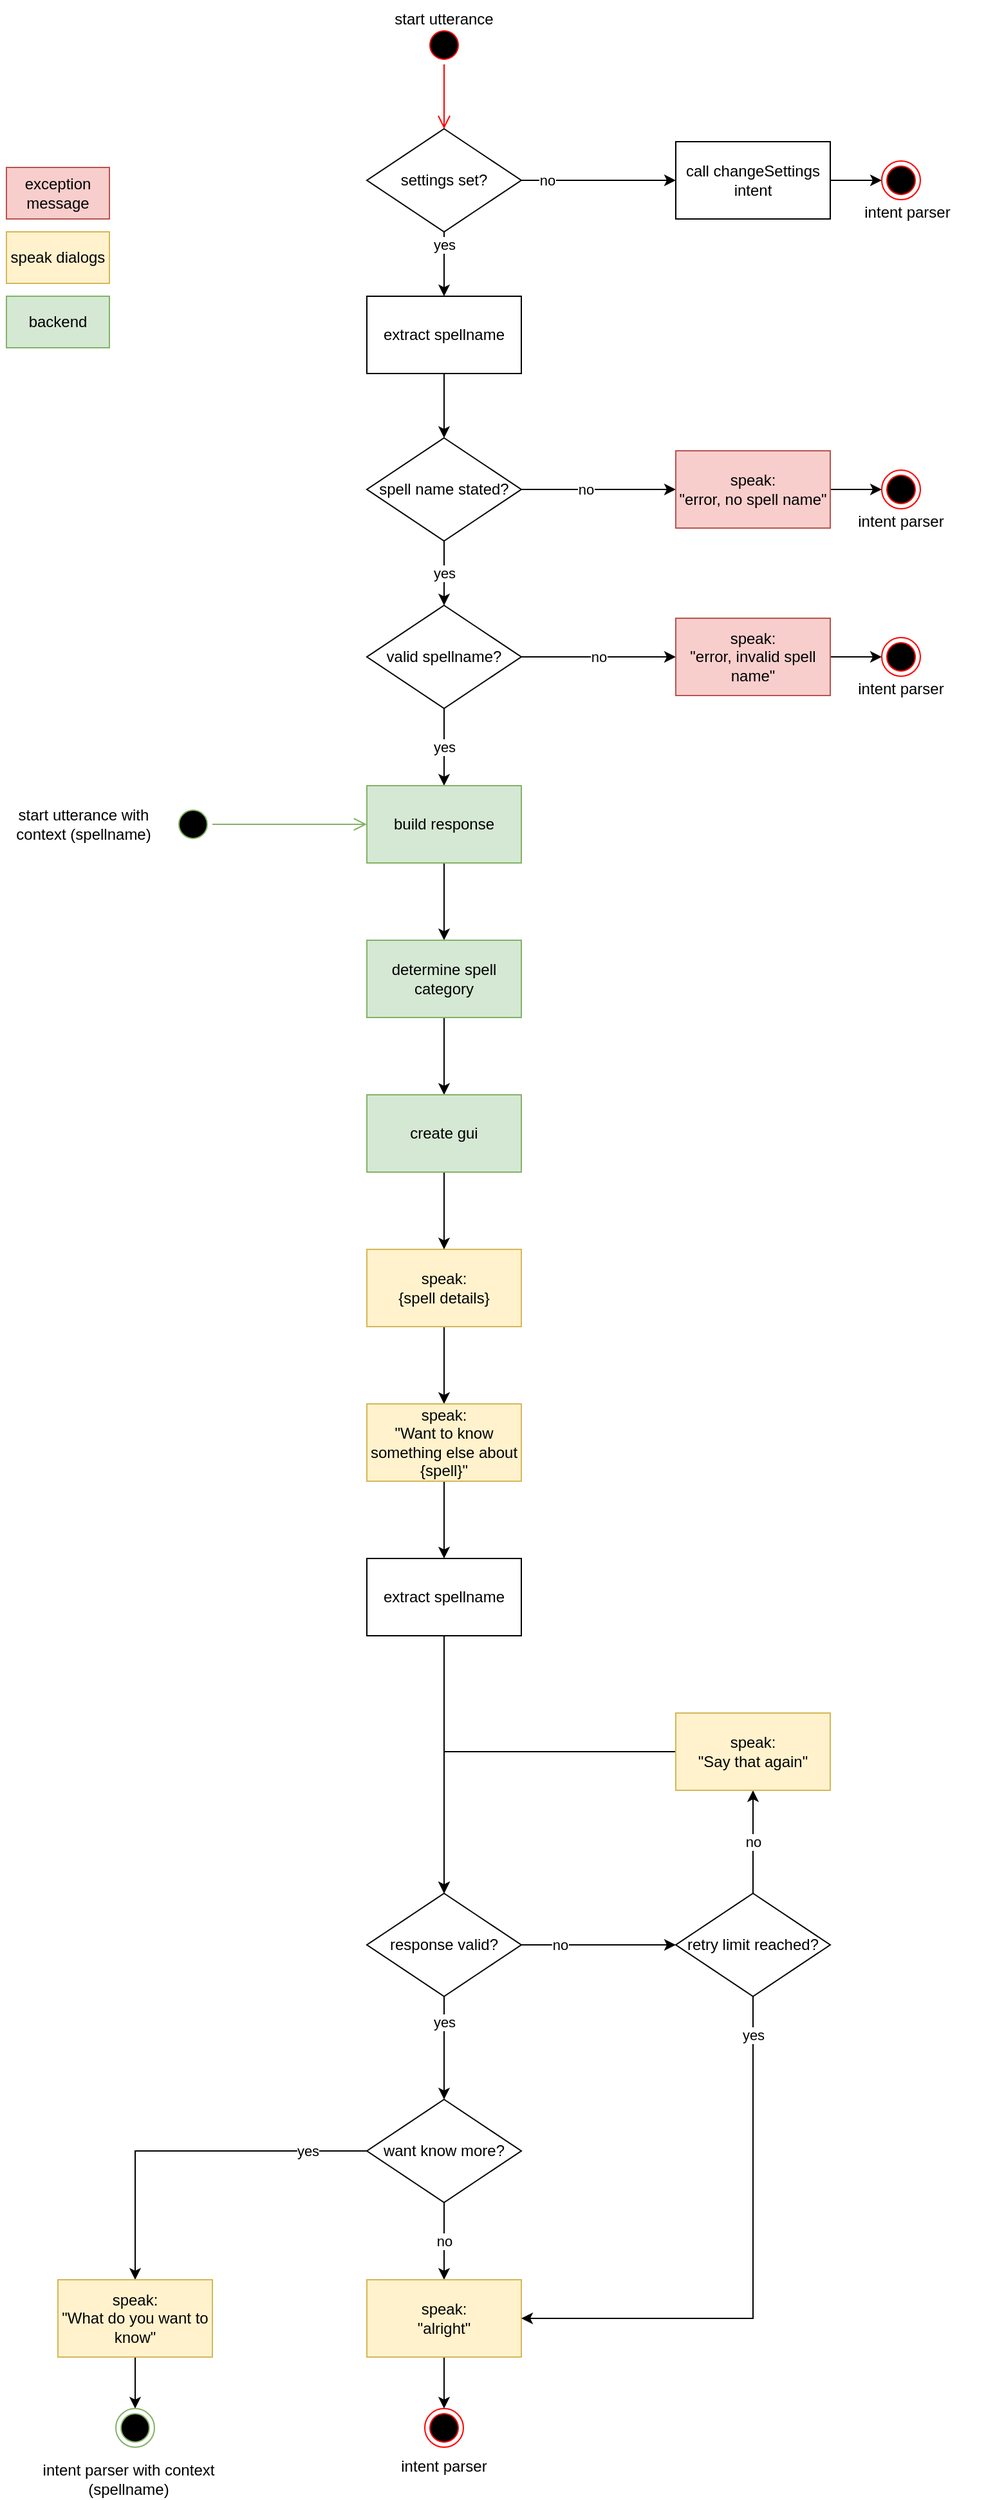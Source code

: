<mxfile version="15.4.0" type="device"><diagram id="C5RBs43oDa-KdzZeNtuy" name="Page-1"><mxGraphModel dx="1673" dy="2136" grid="1" gridSize="10" guides="1" tooltips="1" connect="1" arrows="1" fold="1" page="1" pageScale="1" pageWidth="827" pageHeight="1169" math="0" shadow="0"><root><mxCell id="WIyWlLk6GJQsqaUBKTNV-0"/><mxCell id="WIyWlLk6GJQsqaUBKTNV-1" parent="WIyWlLk6GJQsqaUBKTNV-0"/><mxCell id="3QQpuneJnvgC7li6lilM-50" style="edgeStyle=orthogonalEdgeStyle;rounded=0;orthogonalLoop=1;jettySize=auto;html=1;exitX=0.5;exitY=1;exitDx=0;exitDy=0;entryX=0.5;entryY=0;entryDx=0;entryDy=0;" parent="WIyWlLk6GJQsqaUBKTNV-1" source="3QQpuneJnvgC7li6lilM-3" target="3QQpuneJnvgC7li6lilM-49" edge="1"><mxGeometry relative="1" as="geometry"/></mxCell><mxCell id="3QQpuneJnvgC7li6lilM-3" value="extract spellname" style="rounded=0;whiteSpace=wrap;html=1;" parent="WIyWlLk6GJQsqaUBKTNV-1" vertex="1"><mxGeometry x="320" y="140" width="120" height="60" as="geometry"/></mxCell><mxCell id="3QQpuneJnvgC7li6lilM-0" value="" style="ellipse;html=1;shape=startState;fillColor=#000000;strokeColor=#ff0000;" parent="WIyWlLk6GJQsqaUBKTNV-1" vertex="1"><mxGeometry x="365" y="-70" width="30" height="30" as="geometry"/></mxCell><mxCell id="3QQpuneJnvgC7li6lilM-1" value="" style="edgeStyle=orthogonalEdgeStyle;html=1;verticalAlign=bottom;endArrow=open;endSize=8;strokeColor=#ff0000;rounded=0;entryX=0.5;entryY=0;entryDx=0;entryDy=0;" parent="WIyWlLk6GJQsqaUBKTNV-1" source="3QQpuneJnvgC7li6lilM-0" target="im3UEFKRG190BLaAkbtl-1" edge="1"><mxGeometry relative="1" as="geometry"><mxPoint x="380" y="10" as="targetPoint"/></mxGeometry></mxCell><mxCell id="3QQpuneJnvgC7li6lilM-2" value="start utterance" style="text;html=1;strokeColor=none;fillColor=none;align=center;verticalAlign=middle;whiteSpace=wrap;rounded=0;" parent="WIyWlLk6GJQsqaUBKTNV-1" vertex="1"><mxGeometry x="320" y="-90" width="120" height="30" as="geometry"/></mxCell><mxCell id="3QQpuneJnvgC7li6lilM-11" value="no" style="edgeStyle=orthogonalEdgeStyle;rounded=0;orthogonalLoop=1;jettySize=auto;html=1;exitX=1;exitY=0.5;exitDx=0;exitDy=0;entryX=0;entryY=0.5;entryDx=0;entryDy=0;" parent="WIyWlLk6GJQsqaUBKTNV-1" source="3QQpuneJnvgC7li6lilM-7" target="3QQpuneJnvgC7li6lilM-8" edge="1"><mxGeometry relative="1" as="geometry"/></mxCell><mxCell id="3QQpuneJnvgC7li6lilM-12" value="no" style="edgeStyle=orthogonalEdgeStyle;rounded=0;orthogonalLoop=1;jettySize=auto;html=1;exitX=1;exitY=0.5;exitDx=0;exitDy=0;entryX=0;entryY=0.5;entryDx=0;entryDy=0;" parent="WIyWlLk6GJQsqaUBKTNV-1" source="3QQpuneJnvgC7li6lilM-49" target="3QQpuneJnvgC7li6lilM-9" edge="1"><mxGeometry x="-0.167" relative="1" as="geometry"><Array as="points"/><mxPoint as="offset"/></mxGeometry></mxCell><mxCell id="3QQpuneJnvgC7li6lilM-18" value="yes" style="edgeStyle=orthogonalEdgeStyle;rounded=0;orthogonalLoop=1;jettySize=auto;html=1;exitX=0.5;exitY=1;exitDx=0;exitDy=0;entryX=0.5;entryY=0;entryDx=0;entryDy=0;" parent="WIyWlLk6GJQsqaUBKTNV-1" source="3QQpuneJnvgC7li6lilM-7" target="3QQpuneJnvgC7li6lilM-17" edge="1"><mxGeometry relative="1" as="geometry"/></mxCell><mxCell id="3QQpuneJnvgC7li6lilM-7" value="valid spellname?" style="rhombus;whiteSpace=wrap;html=1;" parent="WIyWlLk6GJQsqaUBKTNV-1" vertex="1"><mxGeometry x="320" y="380" width="120" height="80" as="geometry"/></mxCell><mxCell id="3QQpuneJnvgC7li6lilM-15" style="edgeStyle=orthogonalEdgeStyle;rounded=0;orthogonalLoop=1;jettySize=auto;html=1;exitX=1;exitY=0.5;exitDx=0;exitDy=0;entryX=0;entryY=0.5;entryDx=0;entryDy=0;" parent="WIyWlLk6GJQsqaUBKTNV-1" source="3QQpuneJnvgC7li6lilM-8" target="3QQpuneJnvgC7li6lilM-14" edge="1"><mxGeometry relative="1" as="geometry"/></mxCell><mxCell id="3QQpuneJnvgC7li6lilM-8" value="speak:&lt;br&gt;&quot;error, invalid spell name&quot;" style="rounded=0;whiteSpace=wrap;html=1;fillColor=#f8cecc;strokeColor=#b85450;" parent="WIyWlLk6GJQsqaUBKTNV-1" vertex="1"><mxGeometry x="560" y="390" width="120" height="60" as="geometry"/></mxCell><mxCell id="3QQpuneJnvgC7li6lilM-53" style="edgeStyle=orthogonalEdgeStyle;rounded=0;orthogonalLoop=1;jettySize=auto;html=1;exitX=1;exitY=0.5;exitDx=0;exitDy=0;entryX=0;entryY=0.5;entryDx=0;entryDy=0;" parent="WIyWlLk6GJQsqaUBKTNV-1" source="3QQpuneJnvgC7li6lilM-9" target="3QQpuneJnvgC7li6lilM-52" edge="1"><mxGeometry relative="1" as="geometry"/></mxCell><mxCell id="3QQpuneJnvgC7li6lilM-9" value="speak: &lt;br&gt;&quot;error, no spell name&quot;" style="rounded=0;whiteSpace=wrap;html=1;fillColor=#f8cecc;strokeColor=#b85450;" parent="WIyWlLk6GJQsqaUBKTNV-1" vertex="1"><mxGeometry x="560" y="260" width="120" height="60" as="geometry"/></mxCell><mxCell id="3QQpuneJnvgC7li6lilM-14" value="" style="ellipse;html=1;shape=endState;fillColor=#000000;strokeColor=#ff0000;" parent="WIyWlLk6GJQsqaUBKTNV-1" vertex="1"><mxGeometry x="720" y="405" width="30" height="30" as="geometry"/></mxCell><mxCell id="QfWGrXXUQbNnR61NAnca-1" style="edgeStyle=orthogonalEdgeStyle;rounded=0;orthogonalLoop=1;jettySize=auto;html=1;exitX=0.5;exitY=1;exitDx=0;exitDy=0;entryX=0.5;entryY=0;entryDx=0;entryDy=0;" parent="WIyWlLk6GJQsqaUBKTNV-1" source="3QQpuneJnvgC7li6lilM-17" target="QfWGrXXUQbNnR61NAnca-0" edge="1"><mxGeometry relative="1" as="geometry"/></mxCell><mxCell id="3QQpuneJnvgC7li6lilM-17" value="build response" style="rounded=0;whiteSpace=wrap;html=1;fillColor=#d5e8d4;strokeColor=#82b366;" parent="WIyWlLk6GJQsqaUBKTNV-1" vertex="1"><mxGeometry x="320" y="520" width="120" height="60" as="geometry"/></mxCell><mxCell id="3QQpuneJnvgC7li6lilM-24" style="edgeStyle=orthogonalEdgeStyle;rounded=0;orthogonalLoop=1;jettySize=auto;html=1;exitX=0.5;exitY=1;exitDx=0;exitDy=0;entryX=0.5;entryY=0;entryDx=0;entryDy=0;" parent="WIyWlLk6GJQsqaUBKTNV-1" source="3QQpuneJnvgC7li6lilM-19" target="3QQpuneJnvgC7li6lilM-23" edge="1"><mxGeometry relative="1" as="geometry"/></mxCell><mxCell id="3QQpuneJnvgC7li6lilM-19" value="speak:&lt;br&gt;{spell details}" style="rounded=0;whiteSpace=wrap;html=1;fillColor=#fff2cc;strokeColor=#d6b656;" parent="WIyWlLk6GJQsqaUBKTNV-1" vertex="1"><mxGeometry x="320" y="880" width="120" height="60" as="geometry"/></mxCell><mxCell id="3QQpuneJnvgC7li6lilM-56" style="edgeStyle=orthogonalEdgeStyle;rounded=0;orthogonalLoop=1;jettySize=auto;html=1;exitX=0.5;exitY=1;exitDx=0;exitDy=0;entryX=0.5;entryY=0;entryDx=0;entryDy=0;startArrow=none;" parent="WIyWlLk6GJQsqaUBKTNV-1" source="ZeLuntcafZLdlLCp4W9a-0" target="3QQpuneJnvgC7li6lilM-55" edge="1"><mxGeometry relative="1" as="geometry"/></mxCell><mxCell id="ZeLuntcafZLdlLCp4W9a-2" value="" style="edgeStyle=orthogonalEdgeStyle;rounded=0;orthogonalLoop=1;jettySize=auto;html=1;" edge="1" parent="WIyWlLk6GJQsqaUBKTNV-1" source="3QQpuneJnvgC7li6lilM-23" target="ZeLuntcafZLdlLCp4W9a-0"><mxGeometry relative="1" as="geometry"/></mxCell><mxCell id="3QQpuneJnvgC7li6lilM-23" value="speak:&lt;br&gt;&quot;Want to know something else about {spell}&quot;" style="rounded=0;whiteSpace=wrap;html=1;fillColor=#fff2cc;strokeColor=#d6b656;" parent="WIyWlLk6GJQsqaUBKTNV-1" vertex="1"><mxGeometry x="320" y="1000" width="120" height="60" as="geometry"/></mxCell><mxCell id="3QQpuneJnvgC7li6lilM-31" value="no" style="edgeStyle=orthogonalEdgeStyle;rounded=0;orthogonalLoop=1;jettySize=auto;html=1;exitX=0.5;exitY=1;exitDx=0;exitDy=0;entryX=0.5;entryY=0;entryDx=0;entryDy=0;" parent="WIyWlLk6GJQsqaUBKTNV-1" source="3QQpuneJnvgC7li6lilM-26" target="3QQpuneJnvgC7li6lilM-29" edge="1"><mxGeometry relative="1" as="geometry"/></mxCell><mxCell id="3QQpuneJnvgC7li6lilM-34" value="yes" style="edgeStyle=orthogonalEdgeStyle;rounded=0;orthogonalLoop=1;jettySize=auto;html=1;exitX=0;exitY=0.5;exitDx=0;exitDy=0;entryX=0.5;entryY=0;entryDx=0;entryDy=0;" parent="WIyWlLk6GJQsqaUBKTNV-1" source="3QQpuneJnvgC7li6lilM-26" target="3QQpuneJnvgC7li6lilM-33" edge="1"><mxGeometry x="-0.667" relative="1" as="geometry"><mxPoint as="offset"/></mxGeometry></mxCell><mxCell id="3QQpuneJnvgC7li6lilM-26" value="want know more?" style="rhombus;whiteSpace=wrap;html=1;" parent="WIyWlLk6GJQsqaUBKTNV-1" vertex="1"><mxGeometry x="320" y="1540" width="120" height="80" as="geometry"/></mxCell><mxCell id="3QQpuneJnvgC7li6lilM-45" style="edgeStyle=orthogonalEdgeStyle;rounded=0;orthogonalLoop=1;jettySize=auto;html=1;exitX=0.5;exitY=1;exitDx=0;exitDy=0;entryX=0.5;entryY=0;entryDx=0;entryDy=0;" parent="WIyWlLk6GJQsqaUBKTNV-1" source="3QQpuneJnvgC7li6lilM-29" target="3QQpuneJnvgC7li6lilM-44" edge="1"><mxGeometry relative="1" as="geometry"/></mxCell><mxCell id="3QQpuneJnvgC7li6lilM-29" value="speak:&lt;br&gt;&quot;alright&quot;" style="rounded=0;whiteSpace=wrap;html=1;fillColor=#fff2cc;strokeColor=#d6b656;" parent="WIyWlLk6GJQsqaUBKTNV-1" vertex="1"><mxGeometry x="320" y="1680" width="120" height="60" as="geometry"/></mxCell><mxCell id="3QQpuneJnvgC7li6lilM-43" style="edgeStyle=orthogonalEdgeStyle;rounded=0;orthogonalLoop=1;jettySize=auto;html=1;exitX=0.5;exitY=1;exitDx=0;exitDy=0;entryX=0.5;entryY=0;entryDx=0;entryDy=0;" parent="WIyWlLk6GJQsqaUBKTNV-1" source="3QQpuneJnvgC7li6lilM-33" target="3QQpuneJnvgC7li6lilM-42" edge="1"><mxGeometry relative="1" as="geometry"/></mxCell><mxCell id="3QQpuneJnvgC7li6lilM-33" value="speak:&lt;br&gt;&quot;What do you want to know&quot;" style="rounded=0;whiteSpace=wrap;html=1;fillColor=#fff2cc;strokeColor=#d6b656;" parent="WIyWlLk6GJQsqaUBKTNV-1" vertex="1"><mxGeometry x="80" y="1680" width="120" height="60" as="geometry"/></mxCell><mxCell id="3QQpuneJnvgC7li6lilM-61" value="yes" style="edgeStyle=orthogonalEdgeStyle;rounded=0;orthogonalLoop=1;jettySize=auto;html=1;exitX=0.5;exitY=1;exitDx=0;exitDy=0;entryX=1;entryY=0.5;entryDx=0;entryDy=0;" parent="WIyWlLk6GJQsqaUBKTNV-1" source="3QQpuneJnvgC7li6lilM-35" target="3QQpuneJnvgC7li6lilM-29" edge="1"><mxGeometry x="-0.861" relative="1" as="geometry"><mxPoint as="offset"/></mxGeometry></mxCell><mxCell id="3QQpuneJnvgC7li6lilM-64" value="no" style="edgeStyle=none;rounded=0;orthogonalLoop=1;jettySize=auto;html=1;exitX=0.5;exitY=0;exitDx=0;exitDy=0;entryX=0.5;entryY=1;entryDx=0;entryDy=0;" parent="WIyWlLk6GJQsqaUBKTNV-1" source="3QQpuneJnvgC7li6lilM-35" target="3QQpuneJnvgC7li6lilM-57" edge="1"><mxGeometry relative="1" as="geometry"/></mxCell><mxCell id="3QQpuneJnvgC7li6lilM-35" value="retry limit reached?" style="rhombus;whiteSpace=wrap;html=1;" parent="WIyWlLk6GJQsqaUBKTNV-1" vertex="1"><mxGeometry x="560" y="1380" width="120" height="80" as="geometry"/></mxCell><mxCell id="3QQpuneJnvgC7li6lilM-40" value="" style="ellipse;html=1;shape=startState;fillColor=#000000;strokeColor=#82b366;" parent="WIyWlLk6GJQsqaUBKTNV-1" vertex="1"><mxGeometry x="170" y="535" width="30" height="30" as="geometry"/></mxCell><mxCell id="3QQpuneJnvgC7li6lilM-41" value="" style="edgeStyle=orthogonalEdgeStyle;html=1;verticalAlign=bottom;endArrow=open;endSize=8;strokeColor=#82b366;rounded=0;entryX=0;entryY=0.5;entryDx=0;entryDy=0;fillColor=#d5e8d4;" parent="WIyWlLk6GJQsqaUBKTNV-1" source="3QQpuneJnvgC7li6lilM-40" target="3QQpuneJnvgC7li6lilM-17" edge="1"><mxGeometry relative="1" as="geometry"><mxPoint x="460.0" y="564.66" as="targetPoint"/></mxGeometry></mxCell><mxCell id="3QQpuneJnvgC7li6lilM-42" value="" style="ellipse;html=1;shape=endState;fillColor=#000000;strokeColor=#82b366;" parent="WIyWlLk6GJQsqaUBKTNV-1" vertex="1"><mxGeometry x="125" y="1780" width="30" height="30" as="geometry"/></mxCell><mxCell id="3QQpuneJnvgC7li6lilM-44" value="" style="ellipse;html=1;shape=endState;fillColor=#000000;strokeColor=#ff0000;" parent="WIyWlLk6GJQsqaUBKTNV-1" vertex="1"><mxGeometry x="365" y="1780" width="30" height="30" as="geometry"/></mxCell><mxCell id="3QQpuneJnvgC7li6lilM-46" value="start utterance with context (spellname)" style="text;html=1;strokeColor=none;fillColor=none;align=center;verticalAlign=middle;whiteSpace=wrap;rounded=0;" parent="WIyWlLk6GJQsqaUBKTNV-1" vertex="1"><mxGeometry x="40.0" y="535" width="120" height="30" as="geometry"/></mxCell><mxCell id="3QQpuneJnvgC7li6lilM-47" value="intent parser with context (spellname)" style="text;html=1;strokeColor=none;fillColor=none;align=center;verticalAlign=middle;whiteSpace=wrap;rounded=0;" parent="WIyWlLk6GJQsqaUBKTNV-1" vertex="1"><mxGeometry x="35" y="1820" width="200" height="30" as="geometry"/></mxCell><mxCell id="3QQpuneJnvgC7li6lilM-48" value="intent parser" style="text;html=1;strokeColor=none;fillColor=none;align=center;verticalAlign=middle;whiteSpace=wrap;rounded=0;" parent="WIyWlLk6GJQsqaUBKTNV-1" vertex="1"><mxGeometry x="320" y="1810" width="120" height="30" as="geometry"/></mxCell><mxCell id="3QQpuneJnvgC7li6lilM-51" value="yes" style="edgeStyle=orthogonalEdgeStyle;rounded=0;orthogonalLoop=1;jettySize=auto;html=1;exitX=0.5;exitY=1;exitDx=0;exitDy=0;entryX=0.5;entryY=0;entryDx=0;entryDy=0;" parent="WIyWlLk6GJQsqaUBKTNV-1" source="3QQpuneJnvgC7li6lilM-49" target="3QQpuneJnvgC7li6lilM-7" edge="1"><mxGeometry relative="1" as="geometry"/></mxCell><mxCell id="3QQpuneJnvgC7li6lilM-49" value="spell name stated?" style="rhombus;whiteSpace=wrap;html=1;" parent="WIyWlLk6GJQsqaUBKTNV-1" vertex="1"><mxGeometry x="320" y="250" width="120" height="80" as="geometry"/></mxCell><mxCell id="3QQpuneJnvgC7li6lilM-52" value="" style="ellipse;html=1;shape=endState;fillColor=#000000;strokeColor=#ff0000;" parent="WIyWlLk6GJQsqaUBKTNV-1" vertex="1"><mxGeometry x="720" y="275" width="30" height="30" as="geometry"/></mxCell><mxCell id="3QQpuneJnvgC7li6lilM-59" value="yes" style="edgeStyle=orthogonalEdgeStyle;rounded=0;orthogonalLoop=1;jettySize=auto;html=1;exitX=0.5;exitY=1;exitDx=0;exitDy=0;entryX=0.5;entryY=0;entryDx=0;entryDy=0;" parent="WIyWlLk6GJQsqaUBKTNV-1" source="3QQpuneJnvgC7li6lilM-55" target="3QQpuneJnvgC7li6lilM-26" edge="1"><mxGeometry x="-0.5" relative="1" as="geometry"><mxPoint as="offset"/></mxGeometry></mxCell><mxCell id="3QQpuneJnvgC7li6lilM-63" value="no" style="edgeStyle=none;rounded=0;orthogonalLoop=1;jettySize=auto;html=1;exitX=1;exitY=0.5;exitDx=0;exitDy=0;entryX=0;entryY=0.5;entryDx=0;entryDy=0;" parent="WIyWlLk6GJQsqaUBKTNV-1" source="3QQpuneJnvgC7li6lilM-55" target="3QQpuneJnvgC7li6lilM-35" edge="1"><mxGeometry x="-0.5" relative="1" as="geometry"><mxPoint as="offset"/></mxGeometry></mxCell><mxCell id="3QQpuneJnvgC7li6lilM-55" value="response valid?" style="rhombus;whiteSpace=wrap;html=1;" parent="WIyWlLk6GJQsqaUBKTNV-1" vertex="1"><mxGeometry x="320" y="1380" width="120" height="80" as="geometry"/></mxCell><mxCell id="3QQpuneJnvgC7li6lilM-65" style="edgeStyle=orthogonalEdgeStyle;rounded=0;orthogonalLoop=1;jettySize=auto;html=1;exitX=0;exitY=0.5;exitDx=0;exitDy=0;entryX=0.5;entryY=0;entryDx=0;entryDy=0;" parent="WIyWlLk6GJQsqaUBKTNV-1" source="3QQpuneJnvgC7li6lilM-57" target="3QQpuneJnvgC7li6lilM-55" edge="1"><mxGeometry relative="1" as="geometry"><mxPoint x="470" y="1290" as="targetPoint"/></mxGeometry></mxCell><mxCell id="3QQpuneJnvgC7li6lilM-57" value="speak:&lt;br&gt;&quot;Say that again&quot;" style="rounded=0;whiteSpace=wrap;html=1;fillColor=#fff2cc;strokeColor=#d6b656;" parent="WIyWlLk6GJQsqaUBKTNV-1" vertex="1"><mxGeometry x="560" y="1240" width="120" height="60" as="geometry"/></mxCell><mxCell id="3QQpuneJnvgC7li6lilM-66" value="intent parser" style="text;html=1;strokeColor=none;fillColor=none;align=center;verticalAlign=middle;whiteSpace=wrap;rounded=0;" parent="WIyWlLk6GJQsqaUBKTNV-1" vertex="1"><mxGeometry x="675" y="430" width="120" height="30" as="geometry"/></mxCell><mxCell id="3QQpuneJnvgC7li6lilM-67" value="intent parser" style="text;html=1;strokeColor=none;fillColor=none;align=center;verticalAlign=middle;whiteSpace=wrap;rounded=0;" parent="WIyWlLk6GJQsqaUBKTNV-1" vertex="1"><mxGeometry x="675" y="300" width="120" height="30" as="geometry"/></mxCell><mxCell id="3QQpuneJnvgC7li6lilM-68" value="exception message" style="rounded=0;whiteSpace=wrap;html=1;fillColor=#f8cecc;strokeColor=#b85450;" parent="WIyWlLk6GJQsqaUBKTNV-1" vertex="1"><mxGeometry x="40" y="40" width="80" height="40" as="geometry"/></mxCell><mxCell id="3QQpuneJnvgC7li6lilM-69" value="backend" style="rounded=0;whiteSpace=wrap;html=1;fillColor=#d5e8d4;strokeColor=#82b366;" parent="WIyWlLk6GJQsqaUBKTNV-1" vertex="1"><mxGeometry x="40" y="140" width="80" height="40" as="geometry"/></mxCell><mxCell id="3QQpuneJnvgC7li6lilM-70" value="speak dialogs" style="rounded=0;whiteSpace=wrap;html=1;fillColor=#fff2cc;strokeColor=#d6b656;" parent="WIyWlLk6GJQsqaUBKTNV-1" vertex="1"><mxGeometry x="40" y="90" width="80" height="40" as="geometry"/></mxCell><mxCell id="im3UEFKRG190BLaAkbtl-2" value="yes" style="edgeStyle=orthogonalEdgeStyle;rounded=0;orthogonalLoop=1;jettySize=auto;html=1;exitX=0.5;exitY=1;exitDx=0;exitDy=0;entryX=0.5;entryY=0;entryDx=0;entryDy=0;" parent="WIyWlLk6GJQsqaUBKTNV-1" source="im3UEFKRG190BLaAkbtl-1" target="3QQpuneJnvgC7li6lilM-3" edge="1"><mxGeometry x="-0.6" relative="1" as="geometry"><mxPoint as="offset"/></mxGeometry></mxCell><mxCell id="im3UEFKRG190BLaAkbtl-7" value="no" style="edgeStyle=orthogonalEdgeStyle;rounded=0;orthogonalLoop=1;jettySize=auto;html=1;exitX=1;exitY=0.5;exitDx=0;exitDy=0;entryX=0;entryY=0.5;entryDx=0;entryDy=0;" parent="WIyWlLk6GJQsqaUBKTNV-1" source="im3UEFKRG190BLaAkbtl-1" target="im3UEFKRG190BLaAkbtl-3" edge="1"><mxGeometry x="-0.667" relative="1" as="geometry"><mxPoint as="offset"/></mxGeometry></mxCell><mxCell id="im3UEFKRG190BLaAkbtl-1" value="settings set?" style="rhombus;whiteSpace=wrap;html=1;" parent="WIyWlLk6GJQsqaUBKTNV-1" vertex="1"><mxGeometry x="320" y="10" width="120" height="80" as="geometry"/></mxCell><mxCell id="im3UEFKRG190BLaAkbtl-6" style="edgeStyle=orthogonalEdgeStyle;rounded=0;orthogonalLoop=1;jettySize=auto;html=1;exitX=1;exitY=0.5;exitDx=0;exitDy=0;entryX=0;entryY=0.5;entryDx=0;entryDy=0;" parent="WIyWlLk6GJQsqaUBKTNV-1" source="im3UEFKRG190BLaAkbtl-3" target="im3UEFKRG190BLaAkbtl-4" edge="1"><mxGeometry relative="1" as="geometry"/></mxCell><mxCell id="im3UEFKRG190BLaAkbtl-3" value="call changeSettings intent" style="rounded=0;whiteSpace=wrap;html=1;" parent="WIyWlLk6GJQsqaUBKTNV-1" vertex="1"><mxGeometry x="560" y="20" width="120" height="60" as="geometry"/></mxCell><mxCell id="im3UEFKRG190BLaAkbtl-4" value="" style="ellipse;html=1;shape=endState;fillColor=#000000;strokeColor=#ff0000;" parent="WIyWlLk6GJQsqaUBKTNV-1" vertex="1"><mxGeometry x="720" y="35" width="30" height="30" as="geometry"/></mxCell><mxCell id="im3UEFKRG190BLaAkbtl-5" value="intent parser" style="text;html=1;strokeColor=none;fillColor=none;align=center;verticalAlign=middle;whiteSpace=wrap;rounded=0;" parent="WIyWlLk6GJQsqaUBKTNV-1" vertex="1"><mxGeometry x="680" y="60" width="120" height="30" as="geometry"/></mxCell><mxCell id="QfWGrXXUQbNnR61NAnca-4" style="edgeStyle=orthogonalEdgeStyle;rounded=0;orthogonalLoop=1;jettySize=auto;html=1;exitX=0.5;exitY=1;exitDx=0;exitDy=0;entryX=0.5;entryY=0;entryDx=0;entryDy=0;" parent="WIyWlLk6GJQsqaUBKTNV-1" source="QfWGrXXUQbNnR61NAnca-0" target="QfWGrXXUQbNnR61NAnca-3" edge="1"><mxGeometry relative="1" as="geometry"/></mxCell><mxCell id="QfWGrXXUQbNnR61NAnca-0" value="determine spell category" style="rounded=0;whiteSpace=wrap;html=1;fillColor=#d5e8d4;strokeColor=#82b366;" parent="WIyWlLk6GJQsqaUBKTNV-1" vertex="1"><mxGeometry x="320" y="640" width="120" height="60" as="geometry"/></mxCell><mxCell id="QfWGrXXUQbNnR61NAnca-5" style="edgeStyle=orthogonalEdgeStyle;rounded=0;orthogonalLoop=1;jettySize=auto;html=1;exitX=0.5;exitY=1;exitDx=0;exitDy=0;entryX=0.5;entryY=0;entryDx=0;entryDy=0;" parent="WIyWlLk6GJQsqaUBKTNV-1" source="QfWGrXXUQbNnR61NAnca-3" target="3QQpuneJnvgC7li6lilM-19" edge="1"><mxGeometry relative="1" as="geometry"/></mxCell><mxCell id="QfWGrXXUQbNnR61NAnca-3" value="create gui" style="rounded=0;whiteSpace=wrap;html=1;fillColor=#d5e8d4;strokeColor=#82b366;" parent="WIyWlLk6GJQsqaUBKTNV-1" vertex="1"><mxGeometry x="320" y="760" width="120" height="60" as="geometry"/></mxCell><mxCell id="ZeLuntcafZLdlLCp4W9a-0" value="extract spellname" style="rounded=0;whiteSpace=wrap;html=1;" vertex="1" parent="WIyWlLk6GJQsqaUBKTNV-1"><mxGeometry x="320" y="1120" width="120" height="60" as="geometry"/></mxCell></root></mxGraphModel></diagram></mxfile>